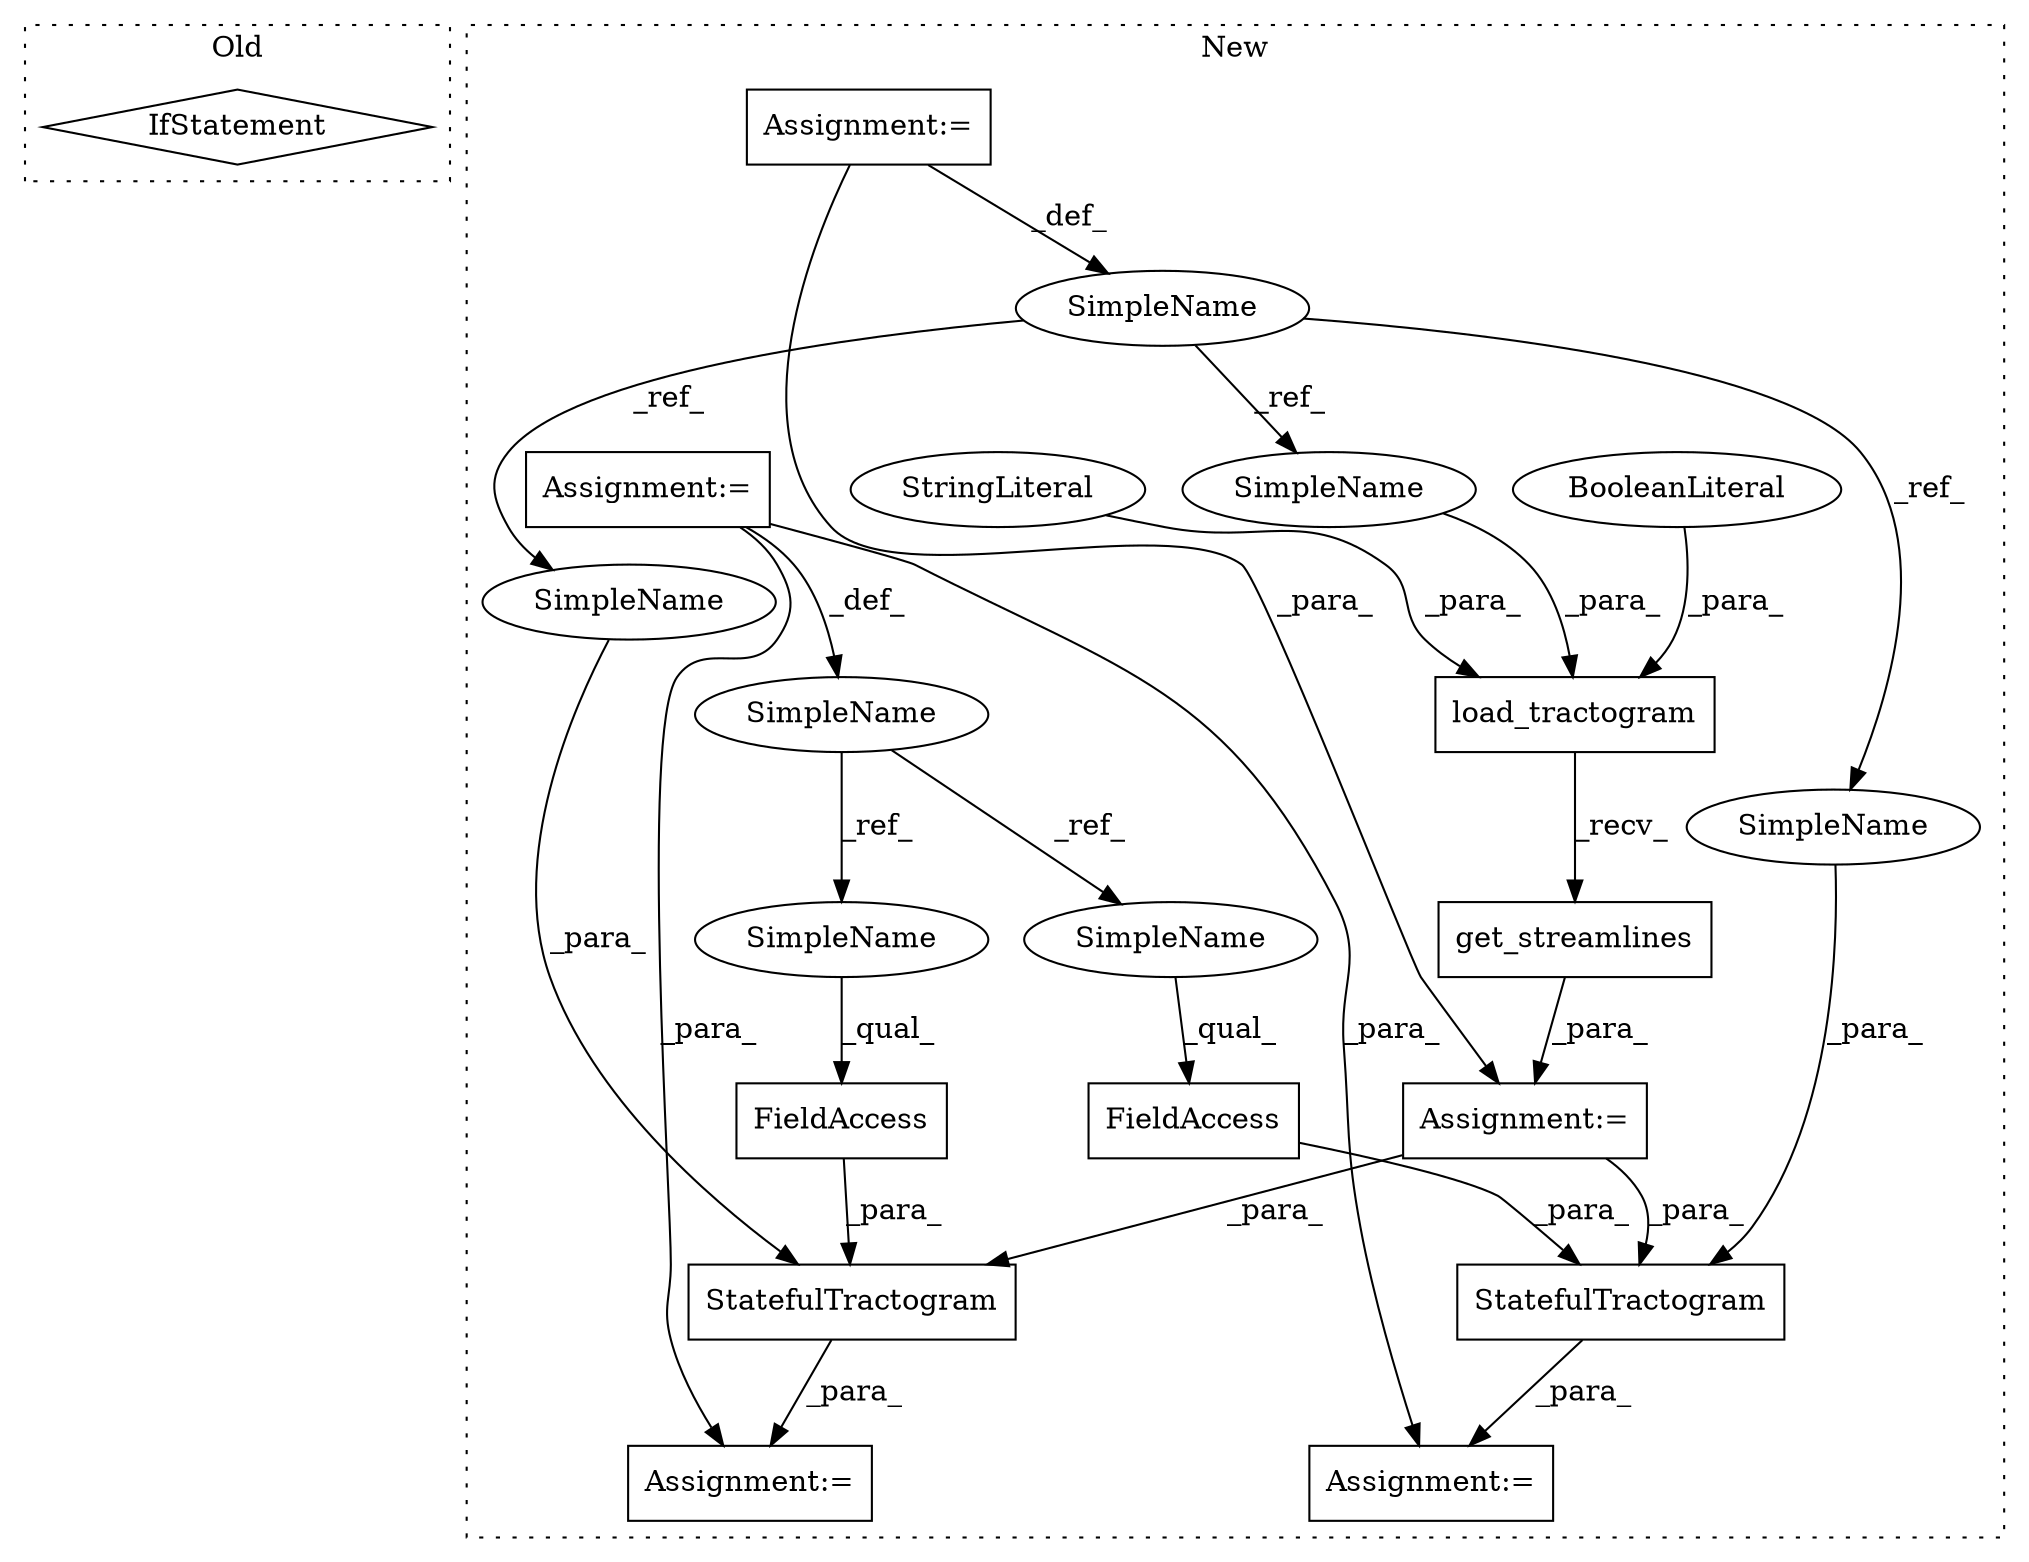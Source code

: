 digraph G {
subgraph cluster0 {
1 [label="IfStatement" a="25" s="1289" l="23" shape="diamond"];
label = "Old";
style="dotted";
}
subgraph cluster1 {
2 [label="StatefulTractogram" a="32" s="1980,2022" l="19,1" shape="box"];
3 [label="get_streamlines" a="32" s="1488" l="17" shape="box"];
4 [label="SimpleName" a="42" s="1403" l="9" shape="ellipse"];
5 [label="StatefulTractogram" a="32" s="1797,1839" l="19,1" shape="box"];
6 [label="load_tractogram" a="32" s="1448,1486" l="16,1" shape="box"];
7 [label="FieldAccess" a="22" s="1828" l="11" shape="box"];
8 [label="SimpleName" a="42" s="1160" l="5" shape="ellipse"];
9 [label="FieldAccess" a="22" s="2011" l="11" shape="box"];
10 [label="BooleanLiteral" a="9" s="1481" l="5" shape="ellipse"];
11 [label="Assignment:=" a="7" s="1412" l="1" shape="box"];
12 [label="Assignment:=" a="7" s="1979" l="1" shape="box"];
13 [label="Assignment:=" a="7" s="1447" l="1" shape="box"];
14 [label="Assignment:=" a="7" s="1160" l="5" shape="box"];
15 [label="Assignment:=" a="7" s="1796" l="1" shape="box"];
16 [label="StringLiteral" a="45" s="1474" l="6" shape="ellipse"];
17 [label="SimpleName" a="42" s="1464" l="9" shape="ellipse"];
18 [label="SimpleName" a="42" s="2001" l="9" shape="ellipse"];
19 [label="SimpleName" a="42" s="1818" l="9" shape="ellipse"];
20 [label="SimpleName" a="42" s="1828" l="5" shape="ellipse"];
21 [label="SimpleName" a="42" s="2011" l="5" shape="ellipse"];
label = "New";
style="dotted";
}
2 -> 12 [label="_para_"];
3 -> 13 [label="_para_"];
4 -> 18 [label="_ref_"];
4 -> 17 [label="_ref_"];
4 -> 19 [label="_ref_"];
5 -> 15 [label="_para_"];
6 -> 3 [label="_recv_"];
7 -> 5 [label="_para_"];
8 -> 21 [label="_ref_"];
8 -> 20 [label="_ref_"];
9 -> 2 [label="_para_"];
10 -> 6 [label="_para_"];
11 -> 13 [label="_para_"];
11 -> 4 [label="_def_"];
13 -> 5 [label="_para_"];
13 -> 2 [label="_para_"];
14 -> 12 [label="_para_"];
14 -> 8 [label="_def_"];
14 -> 15 [label="_para_"];
16 -> 6 [label="_para_"];
17 -> 6 [label="_para_"];
18 -> 2 [label="_para_"];
19 -> 5 [label="_para_"];
20 -> 7 [label="_qual_"];
21 -> 9 [label="_qual_"];
}